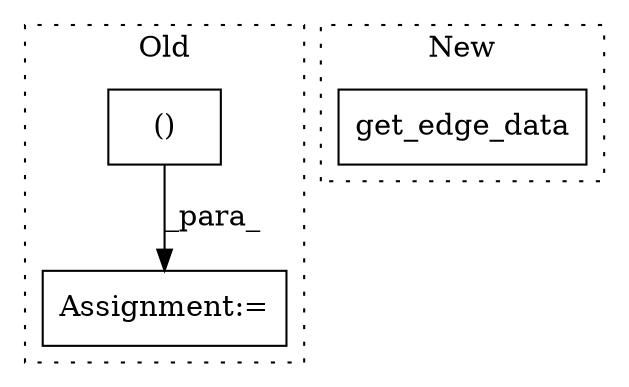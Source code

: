 digraph G {
subgraph cluster0 {
1 [label="()" a="106" s="9004" l="15" shape="box"];
3 [label="Assignment:=" a="7" s="8979" l="60" shape="box"];
label = "Old";
style="dotted";
}
subgraph cluster1 {
2 [label="get_edge_data" a="32" s="8900,8917" l="14,1" shape="box"];
label = "New";
style="dotted";
}
1 -> 3 [label="_para_"];
}